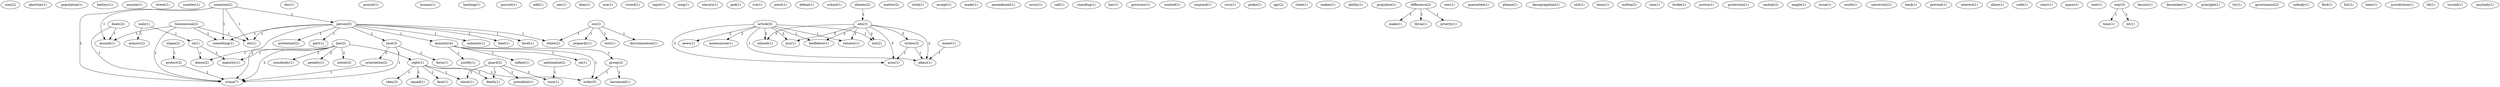 digraph G {
  com [ label="com(2)" ];
  abortion [ label="abortion(1)" ];
  population [ label="population(1)" ];
  battery [ label="battery(1)" ];
  anyone [ label="anyone(1)" ];
  street [ label="street(1)" ];
  number [ label="number(1)" ];
  walz [ label="walz(1)" ];
  armory [ label="armory(2)" ];
  re [ label="re(1)" ];
  des [ label="des(1)" ];
  someone [ label="someone(2)" ];
  person [ label="person(5)" ];
  something [ label="something(1)" ];
  etc [ label="etc(1)" ];
  assault [ label="assault(1)" ];
  crime [ label="crime(7)" ];
  punish [ label="punish(1)" ];
  human [ label="human(1)" ];
  race [ label="race(3)" ];
  level [ label="level(1)" ];
  protestant [ label="protestant(2)" ];
  part [ label="part(1)" ];
  minority [ label="minority(4)" ];
  white [ label="white(2)" ];
  commits [ label="commits(1)" ];
  beat [ label="beat(1)" ];
  bashing [ label="bashing(1)" ];
  homosexual [ label="homosexual(2)" ];
  pursuit [ label="pursuit(1)" ];
  add [ label="add(1)" ];
  sex [ label="sex(1)" ];
  form [ label="form(1)" ];
  orientation [ label="orientation(2)" ];
  klan [ label="klan(1)" ];
  use [ label="use(1)" ];
  crowd [ label="crowd(1)" ];
  input [ label="input(1)" ];
  inng [ label="inng(1)" ];
  slavery [ label="slavery(1)" ];
  god [ label="god(1)" ];
  rve [ label="rve(1)" ];
  point [ label="point(1)" ];
  defeat [ label="defeat(1)" ];
  school [ label="school(1)" ];
  article [ label="article(3)" ];
  news [ label="news(1)" ];
  mit [ label="mit(2)" ];
  mbond [ label="mbond(1)" ];
  bedfellow [ label="bedfellow(1)" ];
  senator [ label="senator(1)" ];
  mnemosyne [ label="mnemosyne(1)" ];
  nyx [ label="nyx(1)" ];
  acns [ label="acns(1)" ];
  pkmo [ label="pkmo(1)" ];
  matter [ label="matter(2)" ];
  stick [ label="stick(1)" ];
  accept [ label="accept(1)" ];
  made [ label="made(1)" ];
  amendment [ label="amendment(1)" ];
  occur [ label="occur(1)" ];
  call [ label="call(1)" ];
  standing [ label="standing(1)" ];
  bar [ label="bar(1)" ];
  governor [ label="governor(1)" ];
  law [ label="law(3)" ];
  right [ label="right(1)" ];
  somebody [ label="somebody(1)" ];
  penalty [ label="penalty(1)" ];
  intent [ label="intent(2)" ];
  majority [ label="majority(1)" ];
  doesn [ label="doesn(2)" ];
  obey [ label="obey(2)" ];
  squad [ label="squad(1)" ];
  face [ label="face(1)" ];
  death [ label="death(1)" ];
  shoot [ label="shoot(1)" ];
  order [ label="order(5)" ];
  wanted [ label="wanted(1)" ];
  dmeier [ label="dmeier(2)" ];
  edu [ label="edu(3)" ];
  respond [ label="respond(1)" ];
  cruz [ label="cruz(1)" ];
  pinko [ label="pinko(1)" ];
  apr [ label="apr(2)" ];
  state [ label="state(1)" ];
  makes [ label="makes(1)" ];
  ability [ label="ability(1)" ];
  prejudice [ label="prejudice(1)" ];
  beats [ label="beats(2)" ];
  organ [ label="organ(2)" ];
  protect [ label="protect(2)" ];
  difference [ label="difference(2)" ];
  make [ label="make(1)" ];
  throa [ label="throa(1)" ];
  priority [ label="priority(1)" ];
  war [ label="war(1)" ];
  guarantee [ label="guarantee(1)" ];
  isn [ label="isn(2)" ];
  sort [ label="sort(1)" ];
  discrimination [ label="discrimination(1)" ];
  jeopardy [ label="jeopardy(1)" ];
  please [ label="please(1)" ];
  writes [ label="writes(3)" ];
  desegregation [ label="desegregation(1)" ];
  shit [ label="shit(1)" ];
  hmm [ label="hmm(1)" ];
  militia [ label="militia(2)" ];
  ciao [ label="ciao(1)" ];
  broke [ label="broke(1)" ];
  justice [ label="justice(1)" ];
  protection [ label="protection(1)" ];
  ne [ label="ne(1)" ];
  justify [ label="justify(1)" ];
  inflate [ label="inflate(1)" ];
  group [ label="group(2)" ];
  casbah [ label="casbah(2)" ];
  maple [ label="maple(1)" ];
  issue [ label="issue(1)" ];
  south [ label="south(1)" ];
  university [ label="university(2)" ];
  back [ label="back(1)" ];
  guard [ label="guard(2)" ];
  president [ label="president(1)" ];
  turn [ label="turn(1)" ];
  prevent [ label="prevent(1)" ];
  interest [ label="interest(1)" ];
  allow [ label="allow(1)" ];
  code [ label="code(1)" ];
  starr [ label="starr(1)" ];
  space [ label="space(1)" ];
  rent [ label="rent(1)" ];
  nationalize [ label="nationalize(2)" ];
  harrassed [ label="harrassed(1)" ];
  way [ label="way(3)" ];
  time [ label="time(1)" ];
  lot [ label="lot(1)" ];
  fascist [ label="fascist(1)" ];
  december [ label="december(1)" ];
  principle [ label="principle(1)" ];
  try [ label="try(1)" ];
  meier [ label="meier(1)" ];
  government [ label="government(2)" ];
  nobody [ label="nobody(1)" ];
  find [ label="find(1)" ];
  list [ label="list(1)" ];
  hear [ label="hear(1)" ];
  jurisdiction [ label="jurisdiction(1)" ];
  lib [ label="lib(1)" ];
  turned [ label="turned(1)" ];
  anybody [ label="anybody(1)" ];
  walz -> armory [ label="1" ];
  walz -> re [ label="1" ];
  someone -> person [ label="1" ];
  someone -> something [ label="1" ];
  someone -> etc [ label="1" ];
  someone -> assault [ label="1" ];
  someone -> crime [ label="1" ];
  person -> race [ label="1" ];
  person -> something [ label="1" ];
  person -> etc [ label="1" ];
  person -> level [ label="1" ];
  person -> protestant [ label="1" ];
  person -> part [ label="1" ];
  person -> minority [ label="1" ];
  person -> white [ label="1" ];
  person -> commits [ label="1" ];
  person -> crime [ label="2" ];
  person -> beat [ label="1" ];
  homosexual -> something [ label="1" ];
  homosexual -> etc [ label="1" ];
  homosexual -> assault [ label="1" ];
  homosexual -> crime [ label="1" ];
  race -> form [ label="1" ];
  race -> orientation [ label="2" ];
  race -> crime [ label="1" ];
  article -> news [ label="2" ];
  article -> mit [ label="1" ];
  article -> mbond [ label="2" ];
  article -> bedfellow [ label="1" ];
  article -> senator [ label="1" ];
  article -> mnemosyne [ label="2" ];
  article -> nyx [ label="2" ];
  article -> acns [ label="2" ];
  article -> pkmo [ label="1" ];
  law -> right [ label="1" ];
  law -> somebody [ label="2" ];
  law -> penalty [ label="2" ];
  law -> intent [ label="2" ];
  law -> majority [ label="1" ];
  law -> doesn [ label="1" ];
  law -> crime [ label="2" ];
  right -> obey [ label="1" ];
  right -> squad [ label="1" ];
  right -> face [ label="1" ];
  right -> death [ label="1" ];
  right -> shoot [ label="1" ];
  right -> order [ label="1" ];
  dmeier -> edu [ label="1" ];
  orientation -> crime [ label="1" ];
  beats -> assault [ label="1" ];
  beats -> crime [ label="1" ];
  organ -> protect [ label="1" ];
  difference -> make [ label="1" ];
  difference -> throa [ label="1" ];
  difference -> priority [ label="1" ];
  isn -> sort [ label="1" ];
  isn -> discrimination [ label="1" ];
  isn -> jeopardy [ label="1" ];
  isn -> white [ label="1" ];
  edu -> mit [ label="2" ];
  edu -> mbond [ label="3" ];
  edu -> bedfellow [ label="2" ];
  edu -> senator [ label="2" ];
  edu -> nyx [ label="3" ];
  edu -> writes [ label="5" ];
  edu -> acns [ label="3" ];
  edu -> pkmo [ label="2" ];
  minority -> ne [ label="1" ];
  minority -> justify [ label="1" ];
  minority -> inflate [ label="1" ];
  minority -> group [ label="1" ];
  minority -> order [ label="1" ];
  re -> majority [ label="1" ];
  re -> doesn [ label="1" ];
  guard -> death [ label="1" ];
  guard -> shoot [ label="1" ];
  guard -> president [ label="1" ];
  guard -> turn [ label="1" ];
  protect -> crime [ label="1" ];
  nationalize -> turn [ label="1" ];
  group -> order [ label="1" ];
  group -> harrassed [ label="1" ];
  way -> time [ label="1" ];
  way -> lot [ label="1" ];
  writes -> acns [ label="1" ];
  writes -> pkmo [ label="1" ];
  meier -> pkmo [ label="1" ];
}
